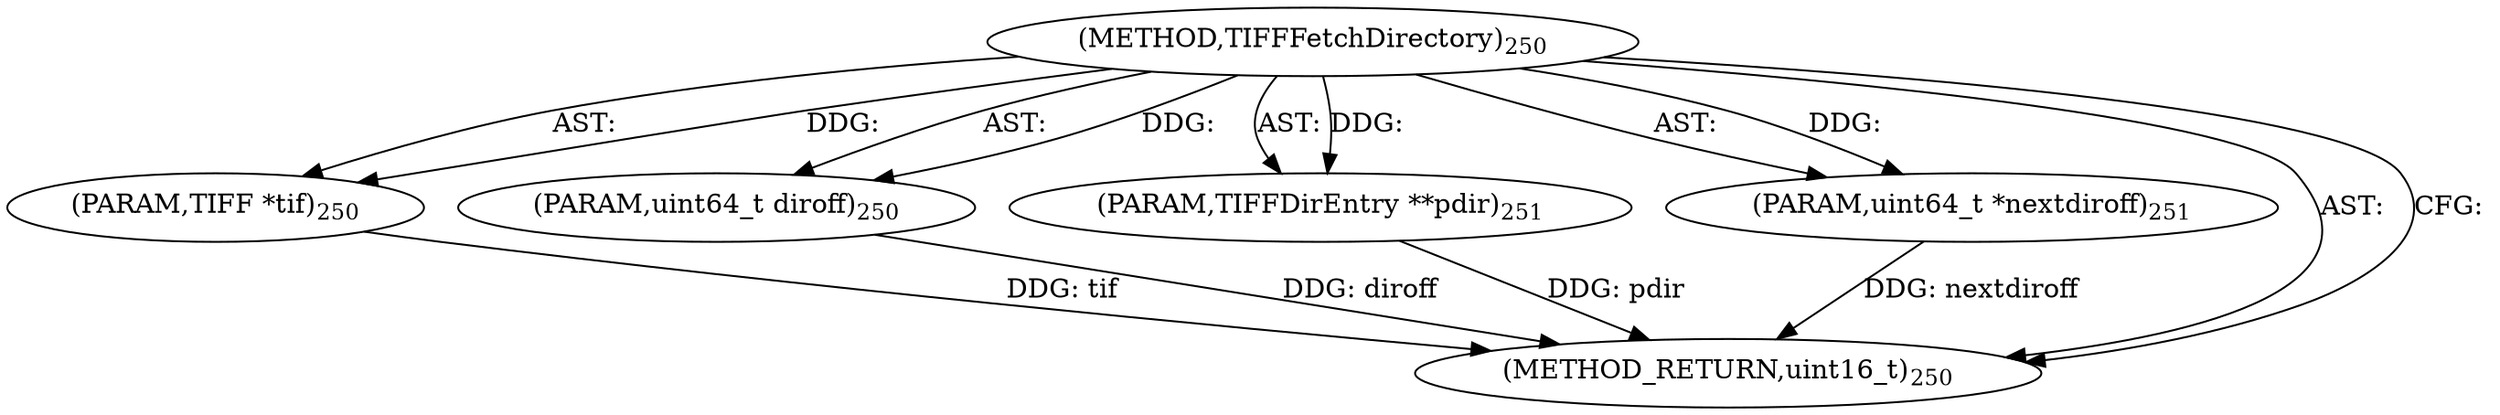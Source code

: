 digraph "TIFFFetchDirectory" {  
"78247" [label = <(METHOD,TIFFFetchDirectory)<SUB>250</SUB>> ]
"78248" [label = <(PARAM,TIFF *tif)<SUB>250</SUB>> ]
"78249" [label = <(PARAM,uint64_t diroff)<SUB>250</SUB>> ]
"78250" [label = <(PARAM,TIFFDirEntry **pdir)<SUB>251</SUB>> ]
"78251" [label = <(PARAM,uint64_t *nextdiroff)<SUB>251</SUB>> ]
"78252" [label = <(METHOD_RETURN,uint16_t)<SUB>250</SUB>> ]
  "78247" -> "78248"  [ label = "AST: "] 
  "78247" -> "78249"  [ label = "AST: "] 
  "78247" -> "78250"  [ label = "AST: "] 
  "78247" -> "78251"  [ label = "AST: "] 
  "78247" -> "78252"  [ label = "AST: "] 
  "78247" -> "78252"  [ label = "CFG: "] 
  "78248" -> "78252"  [ label = "DDG: tif"] 
  "78249" -> "78252"  [ label = "DDG: diroff"] 
  "78250" -> "78252"  [ label = "DDG: pdir"] 
  "78251" -> "78252"  [ label = "DDG: nextdiroff"] 
  "78247" -> "78248"  [ label = "DDG: "] 
  "78247" -> "78249"  [ label = "DDG: "] 
  "78247" -> "78250"  [ label = "DDG: "] 
  "78247" -> "78251"  [ label = "DDG: "] 
}
